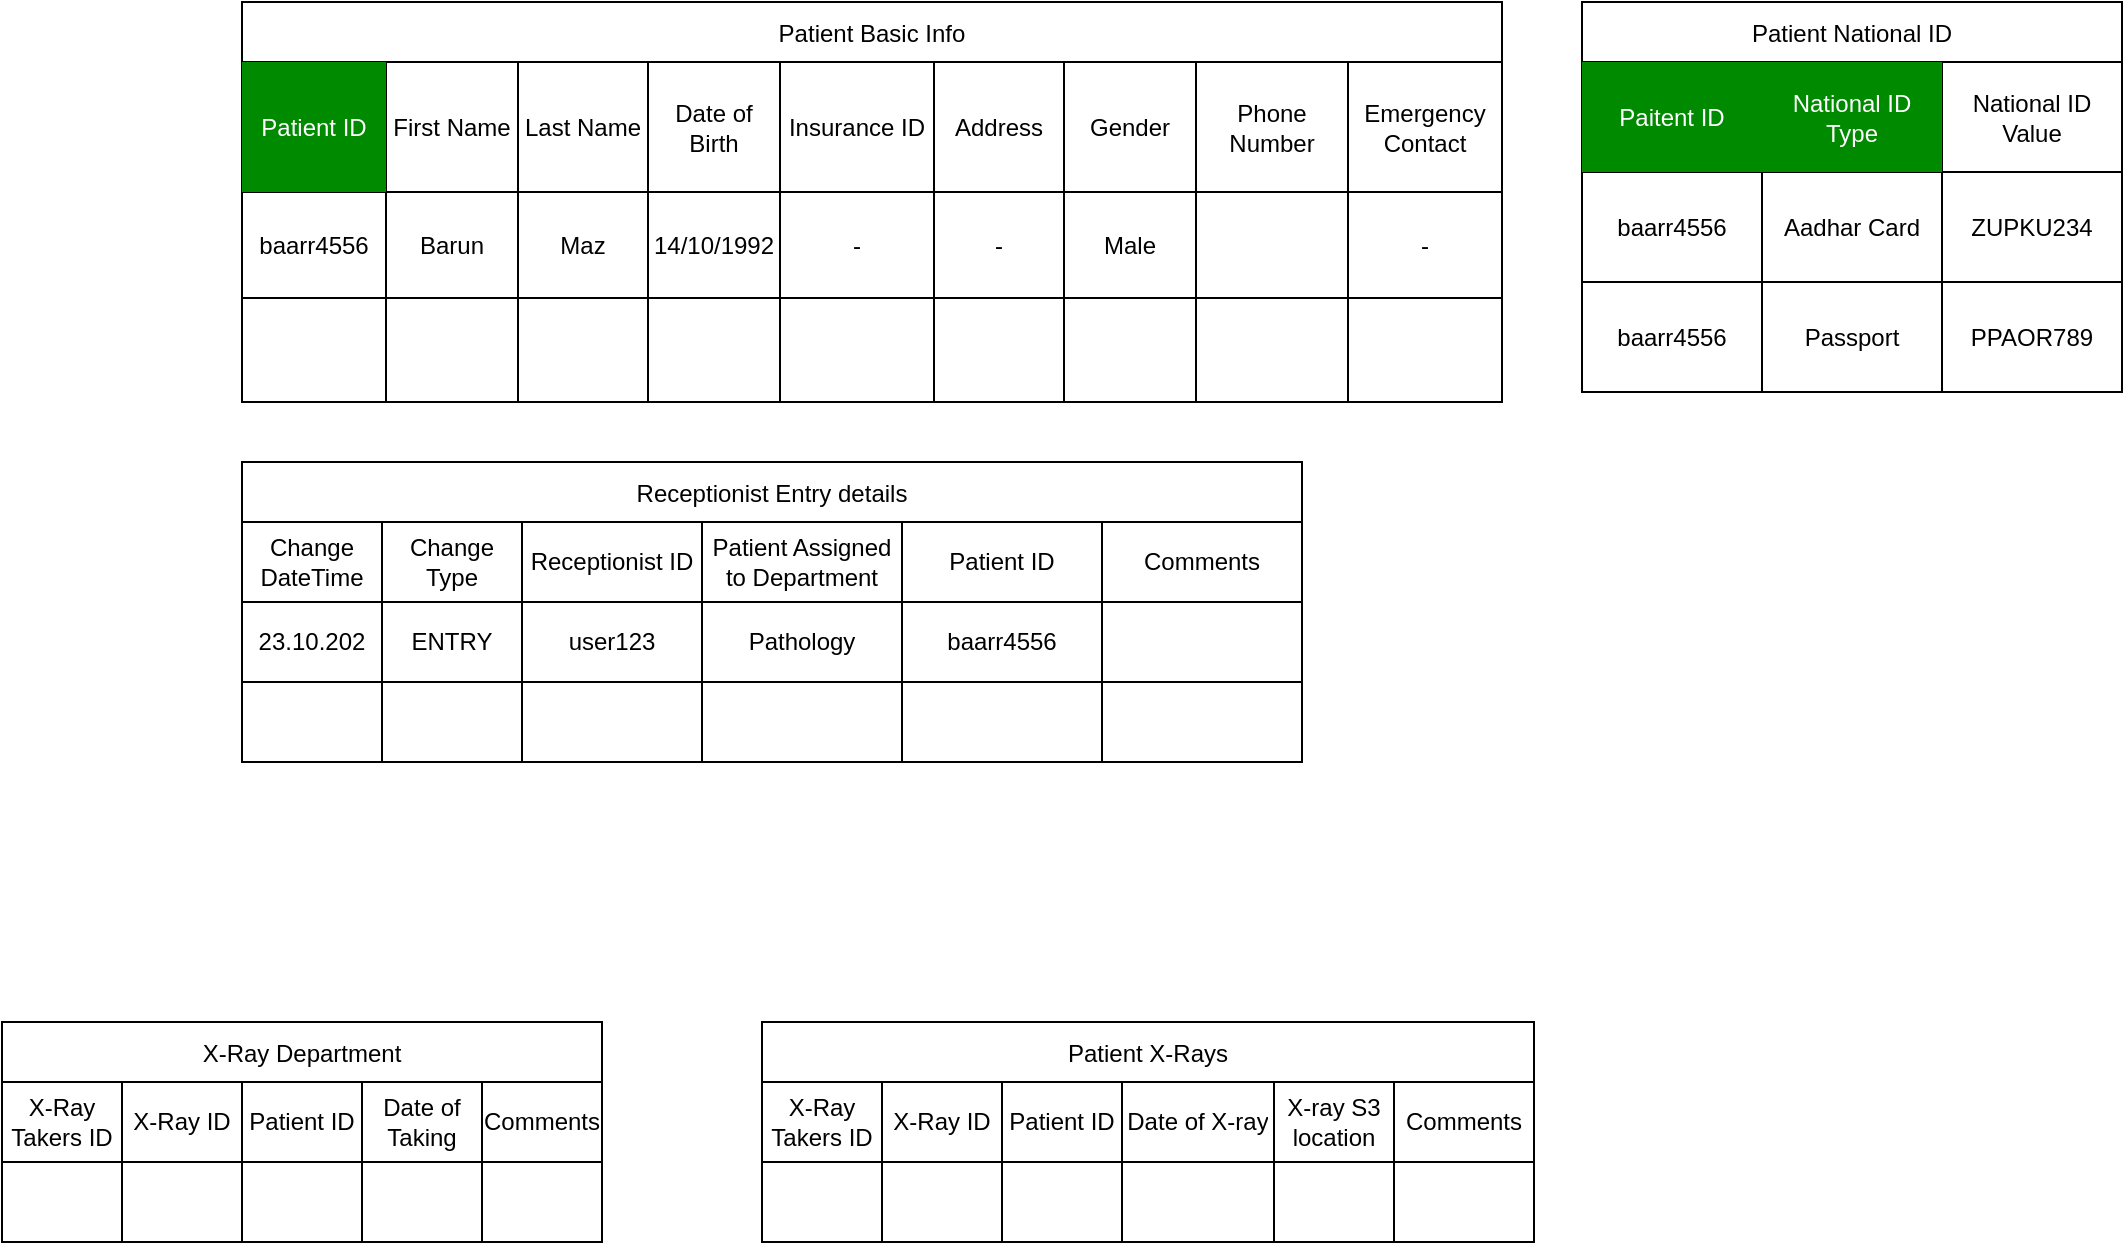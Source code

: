 <mxfile pages="4">
    <diagram id="K6en5P_cUSuNg2VQRq52" name="Page-3">
        <mxGraphModel dx="1484" dy="564" grid="1" gridSize="10" guides="1" tooltips="1" connect="1" arrows="1" fold="1" page="1" pageScale="1" pageWidth="827" pageHeight="1169" math="0" shadow="0">
            <root>
                <mxCell id="0"/>
                <mxCell id="1" parent="0"/>
                <mxCell id="ZYrwEl29k-XDNVmyXL6u-16" value="Patient Basic Info" style="shape=table;startSize=30;container=1;collapsible=0;childLayout=tableLayout;" parent="1" vertex="1">
                    <mxGeometry y="40" width="630" height="200" as="geometry"/>
                </mxCell>
                <mxCell id="ZYrwEl29k-XDNVmyXL6u-17" value="" style="shape=tableRow;horizontal=0;startSize=0;swimlaneHead=0;swimlaneBody=0;strokeColor=inherit;top=0;left=0;bottom=0;right=0;collapsible=0;dropTarget=0;fillColor=none;points=[[0,0.5],[1,0.5]];portConstraint=eastwest;" parent="ZYrwEl29k-XDNVmyXL6u-16" vertex="1">
                    <mxGeometry y="30" width="630" height="65" as="geometry"/>
                </mxCell>
                <mxCell id="ZYrwEl29k-XDNVmyXL6u-18" value="Patient ID" style="shape=partialRectangle;html=1;whiteSpace=wrap;connectable=0;strokeColor=#005700;overflow=hidden;fillColor=#008a00;top=0;left=0;bottom=0;right=0;pointerEvents=1;fontColor=#ffffff;" parent="ZYrwEl29k-XDNVmyXL6u-17" vertex="1">
                    <mxGeometry width="72" height="65" as="geometry">
                        <mxRectangle width="72" height="65" as="alternateBounds"/>
                    </mxGeometry>
                </mxCell>
                <mxCell id="ZYrwEl29k-XDNVmyXL6u-20" value="First Name" style="shape=partialRectangle;html=1;whiteSpace=wrap;connectable=0;strokeColor=inherit;overflow=hidden;fillColor=none;top=0;left=0;bottom=0;right=0;pointerEvents=1;" parent="ZYrwEl29k-XDNVmyXL6u-17" vertex="1">
                    <mxGeometry x="72" width="66" height="65" as="geometry">
                        <mxRectangle width="66" height="65" as="alternateBounds"/>
                    </mxGeometry>
                </mxCell>
                <mxCell id="ZYrwEl29k-XDNVmyXL6u-21" value="Last Name" style="shape=partialRectangle;html=1;whiteSpace=wrap;connectable=0;strokeColor=inherit;overflow=hidden;fillColor=none;top=0;left=0;bottom=0;right=0;pointerEvents=1;" parent="ZYrwEl29k-XDNVmyXL6u-17" vertex="1">
                    <mxGeometry x="138" width="65" height="65" as="geometry">
                        <mxRectangle width="65" height="65" as="alternateBounds"/>
                    </mxGeometry>
                </mxCell>
                <mxCell id="ZYrwEl29k-XDNVmyXL6u-22" value="Date of Birth" style="shape=partialRectangle;html=1;whiteSpace=wrap;connectable=0;strokeColor=inherit;overflow=hidden;fillColor=none;top=0;left=0;bottom=0;right=0;pointerEvents=1;" parent="ZYrwEl29k-XDNVmyXL6u-17" vertex="1">
                    <mxGeometry x="203" width="66" height="65" as="geometry">
                        <mxRectangle width="66" height="65" as="alternateBounds"/>
                    </mxGeometry>
                </mxCell>
                <mxCell id="ZYrwEl29k-XDNVmyXL6u-23" value="Insurance ID" style="shape=partialRectangle;html=1;whiteSpace=wrap;connectable=0;strokeColor=inherit;overflow=hidden;fillColor=none;top=0;left=0;bottom=0;right=0;pointerEvents=1;" parent="ZYrwEl29k-XDNVmyXL6u-17" vertex="1">
                    <mxGeometry x="269" width="77" height="65" as="geometry">
                        <mxRectangle width="77" height="65" as="alternateBounds"/>
                    </mxGeometry>
                </mxCell>
                <mxCell id="ZYrwEl29k-XDNVmyXL6u-38" value="Address" style="shape=partialRectangle;html=1;whiteSpace=wrap;connectable=0;strokeColor=inherit;overflow=hidden;fillColor=none;top=0;left=0;bottom=0;right=0;pointerEvents=1;" parent="ZYrwEl29k-XDNVmyXL6u-17" vertex="1">
                    <mxGeometry x="346" width="65" height="65" as="geometry">
                        <mxRectangle width="65" height="65" as="alternateBounds"/>
                    </mxGeometry>
                </mxCell>
                <mxCell id="ZYrwEl29k-XDNVmyXL6u-44" value="Gender" style="shape=partialRectangle;html=1;whiteSpace=wrap;connectable=0;strokeColor=inherit;overflow=hidden;fillColor=none;top=0;left=0;bottom=0;right=0;pointerEvents=1;" parent="ZYrwEl29k-XDNVmyXL6u-17" vertex="1">
                    <mxGeometry x="411" width="66" height="65" as="geometry">
                        <mxRectangle width="66" height="65" as="alternateBounds"/>
                    </mxGeometry>
                </mxCell>
                <mxCell id="YJUm__-WV3ZsGlKypcZS-1" value="Phone Number" style="shape=partialRectangle;html=1;whiteSpace=wrap;connectable=0;strokeColor=inherit;overflow=hidden;fillColor=none;top=0;left=0;bottom=0;right=0;pointerEvents=1;" parent="ZYrwEl29k-XDNVmyXL6u-17" vertex="1">
                    <mxGeometry x="477" width="76" height="65" as="geometry">
                        <mxRectangle width="76" height="65" as="alternateBounds"/>
                    </mxGeometry>
                </mxCell>
                <mxCell id="ZYrwEl29k-XDNVmyXL6u-41" value="Emergency Contact" style="shape=partialRectangle;html=1;whiteSpace=wrap;connectable=0;strokeColor=inherit;overflow=hidden;fillColor=none;top=0;left=0;bottom=0;right=0;pointerEvents=1;" parent="ZYrwEl29k-XDNVmyXL6u-17" vertex="1">
                    <mxGeometry x="553" width="77" height="65" as="geometry">
                        <mxRectangle width="77" height="65" as="alternateBounds"/>
                    </mxGeometry>
                </mxCell>
                <mxCell id="ZYrwEl29k-XDNVmyXL6u-24" value="" style="shape=tableRow;horizontal=0;startSize=0;swimlaneHead=0;swimlaneBody=0;strokeColor=inherit;top=0;left=0;bottom=0;right=0;collapsible=0;dropTarget=0;fillColor=none;points=[[0,0.5],[1,0.5]];portConstraint=eastwest;" parent="ZYrwEl29k-XDNVmyXL6u-16" vertex="1">
                    <mxGeometry y="95" width="630" height="53" as="geometry"/>
                </mxCell>
                <mxCell id="ZYrwEl29k-XDNVmyXL6u-25" value="baarr4556" style="shape=partialRectangle;html=1;whiteSpace=wrap;connectable=0;strokeColor=inherit;overflow=hidden;fillColor=none;top=0;left=0;bottom=0;right=0;pointerEvents=1;" parent="ZYrwEl29k-XDNVmyXL6u-24" vertex="1">
                    <mxGeometry width="72" height="53" as="geometry">
                        <mxRectangle width="72" height="53" as="alternateBounds"/>
                    </mxGeometry>
                </mxCell>
                <mxCell id="ZYrwEl29k-XDNVmyXL6u-27" value="Barun" style="shape=partialRectangle;html=1;whiteSpace=wrap;connectable=0;strokeColor=inherit;overflow=hidden;fillColor=none;top=0;left=0;bottom=0;right=0;pointerEvents=1;" parent="ZYrwEl29k-XDNVmyXL6u-24" vertex="1">
                    <mxGeometry x="72" width="66" height="53" as="geometry">
                        <mxRectangle width="66" height="53" as="alternateBounds"/>
                    </mxGeometry>
                </mxCell>
                <mxCell id="ZYrwEl29k-XDNVmyXL6u-28" value="Maz" style="shape=partialRectangle;html=1;whiteSpace=wrap;connectable=0;strokeColor=inherit;overflow=hidden;fillColor=none;top=0;left=0;bottom=0;right=0;pointerEvents=1;" parent="ZYrwEl29k-XDNVmyXL6u-24" vertex="1">
                    <mxGeometry x="138" width="65" height="53" as="geometry">
                        <mxRectangle width="65" height="53" as="alternateBounds"/>
                    </mxGeometry>
                </mxCell>
                <mxCell id="ZYrwEl29k-XDNVmyXL6u-29" value="14/10/1992" style="shape=partialRectangle;html=1;whiteSpace=wrap;connectable=0;strokeColor=inherit;overflow=hidden;fillColor=none;top=0;left=0;bottom=0;right=0;pointerEvents=1;" parent="ZYrwEl29k-XDNVmyXL6u-24" vertex="1">
                    <mxGeometry x="203" width="66" height="53" as="geometry">
                        <mxRectangle width="66" height="53" as="alternateBounds"/>
                    </mxGeometry>
                </mxCell>
                <mxCell id="ZYrwEl29k-XDNVmyXL6u-30" value="-" style="shape=partialRectangle;html=1;whiteSpace=wrap;connectable=0;strokeColor=inherit;overflow=hidden;fillColor=none;top=0;left=0;bottom=0;right=0;pointerEvents=1;" parent="ZYrwEl29k-XDNVmyXL6u-24" vertex="1">
                    <mxGeometry x="269" width="77" height="53" as="geometry">
                        <mxRectangle width="77" height="53" as="alternateBounds"/>
                    </mxGeometry>
                </mxCell>
                <mxCell id="ZYrwEl29k-XDNVmyXL6u-39" value="-" style="shape=partialRectangle;html=1;whiteSpace=wrap;connectable=0;strokeColor=inherit;overflow=hidden;fillColor=none;top=0;left=0;bottom=0;right=0;pointerEvents=1;" parent="ZYrwEl29k-XDNVmyXL6u-24" vertex="1">
                    <mxGeometry x="346" width="65" height="53" as="geometry">
                        <mxRectangle width="65" height="53" as="alternateBounds"/>
                    </mxGeometry>
                </mxCell>
                <mxCell id="ZYrwEl29k-XDNVmyXL6u-45" value="Male" style="shape=partialRectangle;html=1;whiteSpace=wrap;connectable=0;strokeColor=inherit;overflow=hidden;fillColor=none;top=0;left=0;bottom=0;right=0;pointerEvents=1;" parent="ZYrwEl29k-XDNVmyXL6u-24" vertex="1">
                    <mxGeometry x="411" width="66" height="53" as="geometry">
                        <mxRectangle width="66" height="53" as="alternateBounds"/>
                    </mxGeometry>
                </mxCell>
                <mxCell id="YJUm__-WV3ZsGlKypcZS-2" value="" style="shape=partialRectangle;html=1;whiteSpace=wrap;connectable=0;strokeColor=inherit;overflow=hidden;fillColor=none;top=0;left=0;bottom=0;right=0;pointerEvents=1;" parent="ZYrwEl29k-XDNVmyXL6u-24" vertex="1">
                    <mxGeometry x="477" width="76" height="53" as="geometry">
                        <mxRectangle width="76" height="53" as="alternateBounds"/>
                    </mxGeometry>
                </mxCell>
                <mxCell id="ZYrwEl29k-XDNVmyXL6u-42" value="-" style="shape=partialRectangle;html=1;whiteSpace=wrap;connectable=0;strokeColor=inherit;overflow=hidden;fillColor=none;top=0;left=0;bottom=0;right=0;pointerEvents=1;" parent="ZYrwEl29k-XDNVmyXL6u-24" vertex="1">
                    <mxGeometry x="553" width="77" height="53" as="geometry">
                        <mxRectangle width="77" height="53" as="alternateBounds"/>
                    </mxGeometry>
                </mxCell>
                <mxCell id="ZYrwEl29k-XDNVmyXL6u-31" value="" style="shape=tableRow;horizontal=0;startSize=0;swimlaneHead=0;swimlaneBody=0;strokeColor=inherit;top=0;left=0;bottom=0;right=0;collapsible=0;dropTarget=0;fillColor=none;points=[[0,0.5],[1,0.5]];portConstraint=eastwest;" parent="ZYrwEl29k-XDNVmyXL6u-16" vertex="1">
                    <mxGeometry y="148" width="630" height="52" as="geometry"/>
                </mxCell>
                <mxCell id="ZYrwEl29k-XDNVmyXL6u-32" value="" style="shape=partialRectangle;html=1;whiteSpace=wrap;connectable=0;strokeColor=inherit;overflow=hidden;fillColor=none;top=0;left=0;bottom=0;right=0;pointerEvents=1;" parent="ZYrwEl29k-XDNVmyXL6u-31" vertex="1">
                    <mxGeometry width="72" height="52" as="geometry">
                        <mxRectangle width="72" height="52" as="alternateBounds"/>
                    </mxGeometry>
                </mxCell>
                <mxCell id="ZYrwEl29k-XDNVmyXL6u-34" value="" style="shape=partialRectangle;html=1;whiteSpace=wrap;connectable=0;strokeColor=inherit;overflow=hidden;fillColor=none;top=0;left=0;bottom=0;right=0;pointerEvents=1;" parent="ZYrwEl29k-XDNVmyXL6u-31" vertex="1">
                    <mxGeometry x="72" width="66" height="52" as="geometry">
                        <mxRectangle width="66" height="52" as="alternateBounds"/>
                    </mxGeometry>
                </mxCell>
                <mxCell id="ZYrwEl29k-XDNVmyXL6u-35" value="" style="shape=partialRectangle;html=1;whiteSpace=wrap;connectable=0;strokeColor=inherit;overflow=hidden;fillColor=none;top=0;left=0;bottom=0;right=0;pointerEvents=1;" parent="ZYrwEl29k-XDNVmyXL6u-31" vertex="1">
                    <mxGeometry x="138" width="65" height="52" as="geometry">
                        <mxRectangle width="65" height="52" as="alternateBounds"/>
                    </mxGeometry>
                </mxCell>
                <mxCell id="ZYrwEl29k-XDNVmyXL6u-36" value="" style="shape=partialRectangle;html=1;whiteSpace=wrap;connectable=0;strokeColor=inherit;overflow=hidden;fillColor=none;top=0;left=0;bottom=0;right=0;pointerEvents=1;" parent="ZYrwEl29k-XDNVmyXL6u-31" vertex="1">
                    <mxGeometry x="203" width="66" height="52" as="geometry">
                        <mxRectangle width="66" height="52" as="alternateBounds"/>
                    </mxGeometry>
                </mxCell>
                <mxCell id="ZYrwEl29k-XDNVmyXL6u-37" value="" style="shape=partialRectangle;html=1;whiteSpace=wrap;connectable=0;strokeColor=inherit;overflow=hidden;fillColor=none;top=0;left=0;bottom=0;right=0;pointerEvents=1;" parent="ZYrwEl29k-XDNVmyXL6u-31" vertex="1">
                    <mxGeometry x="269" width="77" height="52" as="geometry">
                        <mxRectangle width="77" height="52" as="alternateBounds"/>
                    </mxGeometry>
                </mxCell>
                <mxCell id="ZYrwEl29k-XDNVmyXL6u-40" style="shape=partialRectangle;html=1;whiteSpace=wrap;connectable=0;strokeColor=inherit;overflow=hidden;fillColor=none;top=0;left=0;bottom=0;right=0;pointerEvents=1;" parent="ZYrwEl29k-XDNVmyXL6u-31" vertex="1">
                    <mxGeometry x="346" width="65" height="52" as="geometry">
                        <mxRectangle width="65" height="52" as="alternateBounds"/>
                    </mxGeometry>
                </mxCell>
                <mxCell id="ZYrwEl29k-XDNVmyXL6u-46" style="shape=partialRectangle;html=1;whiteSpace=wrap;connectable=0;strokeColor=inherit;overflow=hidden;fillColor=none;top=0;left=0;bottom=0;right=0;pointerEvents=1;" parent="ZYrwEl29k-XDNVmyXL6u-31" vertex="1">
                    <mxGeometry x="411" width="66" height="52" as="geometry">
                        <mxRectangle width="66" height="52" as="alternateBounds"/>
                    </mxGeometry>
                </mxCell>
                <mxCell id="YJUm__-WV3ZsGlKypcZS-3" style="shape=partialRectangle;html=1;whiteSpace=wrap;connectable=0;strokeColor=inherit;overflow=hidden;fillColor=none;top=0;left=0;bottom=0;right=0;pointerEvents=1;" parent="ZYrwEl29k-XDNVmyXL6u-31" vertex="1">
                    <mxGeometry x="477" width="76" height="52" as="geometry">
                        <mxRectangle width="76" height="52" as="alternateBounds"/>
                    </mxGeometry>
                </mxCell>
                <mxCell id="ZYrwEl29k-XDNVmyXL6u-43" style="shape=partialRectangle;html=1;whiteSpace=wrap;connectable=0;strokeColor=inherit;overflow=hidden;fillColor=none;top=0;left=0;bottom=0;right=0;pointerEvents=1;" parent="ZYrwEl29k-XDNVmyXL6u-31" vertex="1">
                    <mxGeometry x="553" width="77" height="52" as="geometry">
                        <mxRectangle width="77" height="52" as="alternateBounds"/>
                    </mxGeometry>
                </mxCell>
                <mxCell id="ZYrwEl29k-XDNVmyXL6u-78" value="Patient X-Rays" style="shape=table;startSize=30;container=1;collapsible=0;childLayout=tableLayout;" parent="1" vertex="1">
                    <mxGeometry x="260" y="550" width="386" height="110" as="geometry"/>
                </mxCell>
                <mxCell id="ZYrwEl29k-XDNVmyXL6u-79" value="" style="shape=tableRow;horizontal=0;startSize=0;swimlaneHead=0;swimlaneBody=0;strokeColor=inherit;top=0;left=0;bottom=0;right=0;collapsible=0;dropTarget=0;fillColor=none;points=[[0,0.5],[1,0.5]];portConstraint=eastwest;" parent="ZYrwEl29k-XDNVmyXL6u-78" vertex="1">
                    <mxGeometry y="30" width="386" height="40" as="geometry"/>
                </mxCell>
                <mxCell id="ZYrwEl29k-XDNVmyXL6u-124" value="X-Ray Takers ID" style="shape=partialRectangle;html=1;whiteSpace=wrap;connectable=0;strokeColor=inherit;overflow=hidden;fillColor=none;top=0;left=0;bottom=0;right=0;pointerEvents=1;" parent="ZYrwEl29k-XDNVmyXL6u-79" vertex="1">
                    <mxGeometry width="60" height="40" as="geometry">
                        <mxRectangle width="60" height="40" as="alternateBounds"/>
                    </mxGeometry>
                </mxCell>
                <mxCell id="ZYrwEl29k-XDNVmyXL6u-128" value="X-Ray ID" style="shape=partialRectangle;html=1;whiteSpace=wrap;connectable=0;strokeColor=inherit;overflow=hidden;fillColor=none;top=0;left=0;bottom=0;right=0;pointerEvents=1;" parent="ZYrwEl29k-XDNVmyXL6u-79" vertex="1">
                    <mxGeometry x="60" width="60" height="40" as="geometry">
                        <mxRectangle width="60" height="40" as="alternateBounds"/>
                    </mxGeometry>
                </mxCell>
                <mxCell id="ZYrwEl29k-XDNVmyXL6u-80" value="Patient ID" style="shape=partialRectangle;html=1;whiteSpace=wrap;connectable=0;strokeColor=inherit;overflow=hidden;fillColor=none;top=0;left=0;bottom=0;right=0;pointerEvents=1;" parent="ZYrwEl29k-XDNVmyXL6u-79" vertex="1">
                    <mxGeometry x="120" width="60" height="40" as="geometry">
                        <mxRectangle width="60" height="40" as="alternateBounds"/>
                    </mxGeometry>
                </mxCell>
                <mxCell id="ZYrwEl29k-XDNVmyXL6u-81" value="Date of X-ray" style="shape=partialRectangle;html=1;whiteSpace=wrap;connectable=0;strokeColor=inherit;overflow=hidden;fillColor=none;top=0;left=0;bottom=0;right=0;pointerEvents=1;" parent="ZYrwEl29k-XDNVmyXL6u-79" vertex="1">
                    <mxGeometry x="180" width="76" height="40" as="geometry">
                        <mxRectangle width="76" height="40" as="alternateBounds"/>
                    </mxGeometry>
                </mxCell>
                <mxCell id="ZYrwEl29k-XDNVmyXL6u-82" value="X-ray S3 location" style="shape=partialRectangle;html=1;whiteSpace=wrap;connectable=0;strokeColor=inherit;overflow=hidden;fillColor=none;top=0;left=0;bottom=0;right=0;pointerEvents=1;" parent="ZYrwEl29k-XDNVmyXL6u-79" vertex="1">
                    <mxGeometry x="256" width="60" height="40" as="geometry">
                        <mxRectangle width="60" height="40" as="alternateBounds"/>
                    </mxGeometry>
                </mxCell>
                <mxCell id="ZYrwEl29k-XDNVmyXL6u-83" value="Comments" style="shape=partialRectangle;html=1;whiteSpace=wrap;connectable=0;strokeColor=inherit;overflow=hidden;fillColor=none;top=0;left=0;bottom=0;right=0;pointerEvents=1;" parent="ZYrwEl29k-XDNVmyXL6u-79" vertex="1">
                    <mxGeometry x="316" width="70" height="40" as="geometry">
                        <mxRectangle width="70" height="40" as="alternateBounds"/>
                    </mxGeometry>
                </mxCell>
                <mxCell id="ZYrwEl29k-XDNVmyXL6u-84" value="" style="shape=tableRow;horizontal=0;startSize=0;swimlaneHead=0;swimlaneBody=0;strokeColor=inherit;top=0;left=0;bottom=0;right=0;collapsible=0;dropTarget=0;fillColor=none;points=[[0,0.5],[1,0.5]];portConstraint=eastwest;" parent="ZYrwEl29k-XDNVmyXL6u-78" vertex="1">
                    <mxGeometry y="70" width="386" height="40" as="geometry"/>
                </mxCell>
                <mxCell id="ZYrwEl29k-XDNVmyXL6u-125" style="shape=partialRectangle;html=1;whiteSpace=wrap;connectable=0;strokeColor=inherit;overflow=hidden;fillColor=none;top=0;left=0;bottom=0;right=0;pointerEvents=1;" parent="ZYrwEl29k-XDNVmyXL6u-84" vertex="1">
                    <mxGeometry width="60" height="40" as="geometry">
                        <mxRectangle width="60" height="40" as="alternateBounds"/>
                    </mxGeometry>
                </mxCell>
                <mxCell id="ZYrwEl29k-XDNVmyXL6u-129" style="shape=partialRectangle;html=1;whiteSpace=wrap;connectable=0;strokeColor=inherit;overflow=hidden;fillColor=none;top=0;left=0;bottom=0;right=0;pointerEvents=1;" parent="ZYrwEl29k-XDNVmyXL6u-84" vertex="1">
                    <mxGeometry x="60" width="60" height="40" as="geometry">
                        <mxRectangle width="60" height="40" as="alternateBounds"/>
                    </mxGeometry>
                </mxCell>
                <mxCell id="ZYrwEl29k-XDNVmyXL6u-85" value="" style="shape=partialRectangle;html=1;whiteSpace=wrap;connectable=0;strokeColor=inherit;overflow=hidden;fillColor=none;top=0;left=0;bottom=0;right=0;pointerEvents=1;" parent="ZYrwEl29k-XDNVmyXL6u-84" vertex="1">
                    <mxGeometry x="120" width="60" height="40" as="geometry">
                        <mxRectangle width="60" height="40" as="alternateBounds"/>
                    </mxGeometry>
                </mxCell>
                <mxCell id="ZYrwEl29k-XDNVmyXL6u-86" value="" style="shape=partialRectangle;html=1;whiteSpace=wrap;connectable=0;strokeColor=inherit;overflow=hidden;fillColor=none;top=0;left=0;bottom=0;right=0;pointerEvents=1;" parent="ZYrwEl29k-XDNVmyXL6u-84" vertex="1">
                    <mxGeometry x="180" width="76" height="40" as="geometry">
                        <mxRectangle width="76" height="40" as="alternateBounds"/>
                    </mxGeometry>
                </mxCell>
                <mxCell id="ZYrwEl29k-XDNVmyXL6u-87" value="" style="shape=partialRectangle;html=1;whiteSpace=wrap;connectable=0;strokeColor=inherit;overflow=hidden;fillColor=none;top=0;left=0;bottom=0;right=0;pointerEvents=1;" parent="ZYrwEl29k-XDNVmyXL6u-84" vertex="1">
                    <mxGeometry x="256" width="60" height="40" as="geometry">
                        <mxRectangle width="60" height="40" as="alternateBounds"/>
                    </mxGeometry>
                </mxCell>
                <mxCell id="ZYrwEl29k-XDNVmyXL6u-88" value="" style="shape=partialRectangle;html=1;whiteSpace=wrap;connectable=0;strokeColor=inherit;overflow=hidden;fillColor=none;top=0;left=0;bottom=0;right=0;pointerEvents=1;" parent="ZYrwEl29k-XDNVmyXL6u-84" vertex="1">
                    <mxGeometry x="316" width="70" height="40" as="geometry">
                        <mxRectangle width="70" height="40" as="alternateBounds"/>
                    </mxGeometry>
                </mxCell>
                <mxCell id="ZYrwEl29k-XDNVmyXL6u-89" value="Receptionist Entry details" style="shape=table;startSize=30;container=1;collapsible=0;childLayout=tableLayout;" parent="1" vertex="1">
                    <mxGeometry y="270" width="530" height="150" as="geometry"/>
                </mxCell>
                <mxCell id="ZYrwEl29k-XDNVmyXL6u-90" value="" style="shape=tableRow;horizontal=0;startSize=0;swimlaneHead=0;swimlaneBody=0;strokeColor=inherit;top=0;left=0;bottom=0;right=0;collapsible=0;dropTarget=0;fillColor=none;points=[[0,0.5],[1,0.5]];portConstraint=eastwest;" parent="ZYrwEl29k-XDNVmyXL6u-89" vertex="1">
                    <mxGeometry y="30" width="530" height="40" as="geometry"/>
                </mxCell>
                <mxCell id="ZYrwEl29k-XDNVmyXL6u-91" value="Change DateTime" style="shape=partialRectangle;html=1;whiteSpace=wrap;connectable=0;strokeColor=inherit;overflow=hidden;fillColor=none;top=0;left=0;bottom=0;right=0;pointerEvents=1;" parent="ZYrwEl29k-XDNVmyXL6u-90" vertex="1">
                    <mxGeometry width="70" height="40" as="geometry">
                        <mxRectangle width="70" height="40" as="alternateBounds"/>
                    </mxGeometry>
                </mxCell>
                <mxCell id="YJUm__-WV3ZsGlKypcZS-25" value="Change Type" style="shape=partialRectangle;html=1;whiteSpace=wrap;connectable=0;strokeColor=inherit;overflow=hidden;fillColor=none;top=0;left=0;bottom=0;right=0;pointerEvents=1;" parent="ZYrwEl29k-XDNVmyXL6u-90" vertex="1">
                    <mxGeometry x="70" width="70" height="40" as="geometry">
                        <mxRectangle width="70" height="40" as="alternateBounds"/>
                    </mxGeometry>
                </mxCell>
                <mxCell id="ZYrwEl29k-XDNVmyXL6u-92" value="Receptionist ID" style="shape=partialRectangle;html=1;whiteSpace=wrap;connectable=0;strokeColor=inherit;overflow=hidden;fillColor=none;top=0;left=0;bottom=0;right=0;pointerEvents=1;" parent="ZYrwEl29k-XDNVmyXL6u-90" vertex="1">
                    <mxGeometry x="140" width="90" height="40" as="geometry">
                        <mxRectangle width="90" height="40" as="alternateBounds"/>
                    </mxGeometry>
                </mxCell>
                <mxCell id="ZYrwEl29k-XDNVmyXL6u-93" value="Patient Assigned to Department" style="shape=partialRectangle;html=1;whiteSpace=wrap;connectable=0;strokeColor=inherit;overflow=hidden;fillColor=none;top=0;left=0;bottom=0;right=0;pointerEvents=1;" parent="ZYrwEl29k-XDNVmyXL6u-90" vertex="1">
                    <mxGeometry x="230" width="100" height="40" as="geometry">
                        <mxRectangle width="100" height="40" as="alternateBounds"/>
                    </mxGeometry>
                </mxCell>
                <mxCell id="ZYrwEl29k-XDNVmyXL6u-94" value="Patient ID" style="shape=partialRectangle;html=1;whiteSpace=wrap;connectable=0;strokeColor=inherit;overflow=hidden;fillColor=none;top=0;left=0;bottom=0;right=0;pointerEvents=1;" parent="ZYrwEl29k-XDNVmyXL6u-90" vertex="1">
                    <mxGeometry x="330" width="100" height="40" as="geometry">
                        <mxRectangle width="100" height="40" as="alternateBounds"/>
                    </mxGeometry>
                </mxCell>
                <mxCell id="ZYrwEl29k-XDNVmyXL6u-100" value="Comments" style="shape=partialRectangle;html=1;whiteSpace=wrap;connectable=0;strokeColor=inherit;overflow=hidden;fillColor=none;top=0;left=0;bottom=0;right=0;pointerEvents=1;" parent="ZYrwEl29k-XDNVmyXL6u-90" vertex="1">
                    <mxGeometry x="430" width="100" height="40" as="geometry">
                        <mxRectangle width="100" height="40" as="alternateBounds"/>
                    </mxGeometry>
                </mxCell>
                <mxCell id="ZYrwEl29k-XDNVmyXL6u-95" value="" style="shape=tableRow;horizontal=0;startSize=0;swimlaneHead=0;swimlaneBody=0;strokeColor=inherit;top=0;left=0;bottom=0;right=0;collapsible=0;dropTarget=0;fillColor=none;points=[[0,0.5],[1,0.5]];portConstraint=eastwest;" parent="ZYrwEl29k-XDNVmyXL6u-89" vertex="1">
                    <mxGeometry y="70" width="530" height="40" as="geometry"/>
                </mxCell>
                <mxCell id="ZYrwEl29k-XDNVmyXL6u-96" value="23.10.202" style="shape=partialRectangle;html=1;whiteSpace=wrap;connectable=0;strokeColor=inherit;overflow=hidden;fillColor=none;top=0;left=0;bottom=0;right=0;pointerEvents=1;" parent="ZYrwEl29k-XDNVmyXL6u-95" vertex="1">
                    <mxGeometry width="70" height="40" as="geometry">
                        <mxRectangle width="70" height="40" as="alternateBounds"/>
                    </mxGeometry>
                </mxCell>
                <mxCell id="YJUm__-WV3ZsGlKypcZS-26" value="ENTRY" style="shape=partialRectangle;html=1;whiteSpace=wrap;connectable=0;strokeColor=inherit;overflow=hidden;fillColor=none;top=0;left=0;bottom=0;right=0;pointerEvents=1;" parent="ZYrwEl29k-XDNVmyXL6u-95" vertex="1">
                    <mxGeometry x="70" width="70" height="40" as="geometry">
                        <mxRectangle width="70" height="40" as="alternateBounds"/>
                    </mxGeometry>
                </mxCell>
                <mxCell id="ZYrwEl29k-XDNVmyXL6u-97" value="user123" style="shape=partialRectangle;html=1;whiteSpace=wrap;connectable=0;strokeColor=inherit;overflow=hidden;fillColor=none;top=0;left=0;bottom=0;right=0;pointerEvents=1;" parent="ZYrwEl29k-XDNVmyXL6u-95" vertex="1">
                    <mxGeometry x="140" width="90" height="40" as="geometry">
                        <mxRectangle width="90" height="40" as="alternateBounds"/>
                    </mxGeometry>
                </mxCell>
                <mxCell id="ZYrwEl29k-XDNVmyXL6u-98" value="Pathology" style="shape=partialRectangle;html=1;whiteSpace=wrap;connectable=0;strokeColor=inherit;overflow=hidden;fillColor=none;top=0;left=0;bottom=0;right=0;pointerEvents=1;" parent="ZYrwEl29k-XDNVmyXL6u-95" vertex="1">
                    <mxGeometry x="230" width="100" height="40" as="geometry">
                        <mxRectangle width="100" height="40" as="alternateBounds"/>
                    </mxGeometry>
                </mxCell>
                <mxCell id="ZYrwEl29k-XDNVmyXL6u-99" value="baarr4556" style="shape=partialRectangle;html=1;whiteSpace=wrap;connectable=0;strokeColor=inherit;overflow=hidden;fillColor=none;top=0;left=0;bottom=0;right=0;pointerEvents=1;" parent="ZYrwEl29k-XDNVmyXL6u-95" vertex="1">
                    <mxGeometry x="330" width="100" height="40" as="geometry">
                        <mxRectangle width="100" height="40" as="alternateBounds"/>
                    </mxGeometry>
                </mxCell>
                <mxCell id="ZYrwEl29k-XDNVmyXL6u-101" value="" style="shape=partialRectangle;html=1;whiteSpace=wrap;connectable=0;strokeColor=inherit;overflow=hidden;fillColor=none;top=0;left=0;bottom=0;right=0;pointerEvents=1;" parent="ZYrwEl29k-XDNVmyXL6u-95" vertex="1">
                    <mxGeometry x="430" width="100" height="40" as="geometry">
                        <mxRectangle width="100" height="40" as="alternateBounds"/>
                    </mxGeometry>
                </mxCell>
                <mxCell id="4JhfFuS3j0yHOGkvdAfV-1" style="shape=tableRow;horizontal=0;startSize=0;swimlaneHead=0;swimlaneBody=0;strokeColor=inherit;top=0;left=0;bottom=0;right=0;collapsible=0;dropTarget=0;fillColor=none;points=[[0,0.5],[1,0.5]];portConstraint=eastwest;" parent="ZYrwEl29k-XDNVmyXL6u-89" vertex="1">
                    <mxGeometry y="110" width="530" height="40" as="geometry"/>
                </mxCell>
                <mxCell id="4JhfFuS3j0yHOGkvdAfV-2" style="shape=partialRectangle;html=1;whiteSpace=wrap;connectable=0;strokeColor=inherit;overflow=hidden;fillColor=none;top=0;left=0;bottom=0;right=0;pointerEvents=1;" parent="4JhfFuS3j0yHOGkvdAfV-1" vertex="1">
                    <mxGeometry width="70" height="40" as="geometry">
                        <mxRectangle width="70" height="40" as="alternateBounds"/>
                    </mxGeometry>
                </mxCell>
                <mxCell id="4JhfFuS3j0yHOGkvdAfV-3" style="shape=partialRectangle;html=1;whiteSpace=wrap;connectable=0;strokeColor=inherit;overflow=hidden;fillColor=none;top=0;left=0;bottom=0;right=0;pointerEvents=1;" parent="4JhfFuS3j0yHOGkvdAfV-1" vertex="1">
                    <mxGeometry x="70" width="70" height="40" as="geometry">
                        <mxRectangle width="70" height="40" as="alternateBounds"/>
                    </mxGeometry>
                </mxCell>
                <mxCell id="4JhfFuS3j0yHOGkvdAfV-4" style="shape=partialRectangle;html=1;whiteSpace=wrap;connectable=0;strokeColor=inherit;overflow=hidden;fillColor=none;top=0;left=0;bottom=0;right=0;pointerEvents=1;" parent="4JhfFuS3j0yHOGkvdAfV-1" vertex="1">
                    <mxGeometry x="140" width="90" height="40" as="geometry">
                        <mxRectangle width="90" height="40" as="alternateBounds"/>
                    </mxGeometry>
                </mxCell>
                <mxCell id="4JhfFuS3j0yHOGkvdAfV-5" style="shape=partialRectangle;html=1;whiteSpace=wrap;connectable=0;strokeColor=inherit;overflow=hidden;fillColor=none;top=0;left=0;bottom=0;right=0;pointerEvents=1;" parent="4JhfFuS3j0yHOGkvdAfV-1" vertex="1">
                    <mxGeometry x="230" width="100" height="40" as="geometry">
                        <mxRectangle width="100" height="40" as="alternateBounds"/>
                    </mxGeometry>
                </mxCell>
                <mxCell id="4JhfFuS3j0yHOGkvdAfV-6" style="shape=partialRectangle;html=1;whiteSpace=wrap;connectable=0;strokeColor=inherit;overflow=hidden;fillColor=none;top=0;left=0;bottom=0;right=0;pointerEvents=1;" parent="4JhfFuS3j0yHOGkvdAfV-1" vertex="1">
                    <mxGeometry x="330" width="100" height="40" as="geometry">
                        <mxRectangle width="100" height="40" as="alternateBounds"/>
                    </mxGeometry>
                </mxCell>
                <mxCell id="4JhfFuS3j0yHOGkvdAfV-7" style="shape=partialRectangle;html=1;whiteSpace=wrap;connectable=0;strokeColor=inherit;overflow=hidden;fillColor=none;top=0;left=0;bottom=0;right=0;pointerEvents=1;" parent="4JhfFuS3j0yHOGkvdAfV-1" vertex="1">
                    <mxGeometry x="430" width="100" height="40" as="geometry">
                        <mxRectangle width="100" height="40" as="alternateBounds"/>
                    </mxGeometry>
                </mxCell>
                <mxCell id="ZYrwEl29k-XDNVmyXL6u-113" value="X-Ray Department" style="shape=table;startSize=30;container=1;collapsible=0;childLayout=tableLayout;" parent="1" vertex="1">
                    <mxGeometry x="-120" y="550" width="300" height="110" as="geometry"/>
                </mxCell>
                <mxCell id="ZYrwEl29k-XDNVmyXL6u-114" value="" style="shape=tableRow;horizontal=0;startSize=0;swimlaneHead=0;swimlaneBody=0;strokeColor=inherit;top=0;left=0;bottom=0;right=0;collapsible=0;dropTarget=0;fillColor=none;points=[[0,0.5],[1,0.5]];portConstraint=eastwest;" parent="ZYrwEl29k-XDNVmyXL6u-113" vertex="1">
                    <mxGeometry y="30" width="300" height="40" as="geometry"/>
                </mxCell>
                <mxCell id="ZYrwEl29k-XDNVmyXL6u-115" value="X-Ray Takers ID" style="shape=partialRectangle;html=1;whiteSpace=wrap;connectable=0;strokeColor=inherit;overflow=hidden;fillColor=none;top=0;left=0;bottom=0;right=0;pointerEvents=1;" parent="ZYrwEl29k-XDNVmyXL6u-114" vertex="1">
                    <mxGeometry width="60" height="40" as="geometry">
                        <mxRectangle width="60" height="40" as="alternateBounds"/>
                    </mxGeometry>
                </mxCell>
                <mxCell id="ZYrwEl29k-XDNVmyXL6u-126" value="X-Ray ID" style="shape=partialRectangle;html=1;whiteSpace=wrap;connectable=0;strokeColor=inherit;overflow=hidden;fillColor=none;top=0;left=0;bottom=0;right=0;pointerEvents=1;" parent="ZYrwEl29k-XDNVmyXL6u-114" vertex="1">
                    <mxGeometry x="60" width="60" height="40" as="geometry">
                        <mxRectangle width="60" height="40" as="alternateBounds"/>
                    </mxGeometry>
                </mxCell>
                <mxCell id="ZYrwEl29k-XDNVmyXL6u-116" value="Patient ID" style="shape=partialRectangle;html=1;whiteSpace=wrap;connectable=0;strokeColor=inherit;overflow=hidden;fillColor=none;top=0;left=0;bottom=0;right=0;pointerEvents=1;" parent="ZYrwEl29k-XDNVmyXL6u-114" vertex="1">
                    <mxGeometry x="120" width="60" height="40" as="geometry">
                        <mxRectangle width="60" height="40" as="alternateBounds"/>
                    </mxGeometry>
                </mxCell>
                <mxCell id="ZYrwEl29k-XDNVmyXL6u-117" value="Date of Taking" style="shape=partialRectangle;html=1;whiteSpace=wrap;connectable=0;strokeColor=inherit;overflow=hidden;fillColor=none;top=0;left=0;bottom=0;right=0;pointerEvents=1;" parent="ZYrwEl29k-XDNVmyXL6u-114" vertex="1">
                    <mxGeometry x="180" width="60" height="40" as="geometry">
                        <mxRectangle width="60" height="40" as="alternateBounds"/>
                    </mxGeometry>
                </mxCell>
                <mxCell id="ZYrwEl29k-XDNVmyXL6u-118" value="Comments" style="shape=partialRectangle;html=1;whiteSpace=wrap;connectable=0;strokeColor=inherit;overflow=hidden;fillColor=none;top=0;left=0;bottom=0;right=0;pointerEvents=1;" parent="ZYrwEl29k-XDNVmyXL6u-114" vertex="1">
                    <mxGeometry x="240" width="60" height="40" as="geometry">
                        <mxRectangle width="60" height="40" as="alternateBounds"/>
                    </mxGeometry>
                </mxCell>
                <mxCell id="ZYrwEl29k-XDNVmyXL6u-119" value="" style="shape=tableRow;horizontal=0;startSize=0;swimlaneHead=0;swimlaneBody=0;strokeColor=inherit;top=0;left=0;bottom=0;right=0;collapsible=0;dropTarget=0;fillColor=none;points=[[0,0.5],[1,0.5]];portConstraint=eastwest;" parent="ZYrwEl29k-XDNVmyXL6u-113" vertex="1">
                    <mxGeometry y="70" width="300" height="40" as="geometry"/>
                </mxCell>
                <mxCell id="ZYrwEl29k-XDNVmyXL6u-120" value="" style="shape=partialRectangle;html=1;whiteSpace=wrap;connectable=0;strokeColor=inherit;overflow=hidden;fillColor=none;top=0;left=0;bottom=0;right=0;pointerEvents=1;" parent="ZYrwEl29k-XDNVmyXL6u-119" vertex="1">
                    <mxGeometry width="60" height="40" as="geometry">
                        <mxRectangle width="60" height="40" as="alternateBounds"/>
                    </mxGeometry>
                </mxCell>
                <mxCell id="ZYrwEl29k-XDNVmyXL6u-127" style="shape=partialRectangle;html=1;whiteSpace=wrap;connectable=0;strokeColor=inherit;overflow=hidden;fillColor=none;top=0;left=0;bottom=0;right=0;pointerEvents=1;" parent="ZYrwEl29k-XDNVmyXL6u-119" vertex="1">
                    <mxGeometry x="60" width="60" height="40" as="geometry">
                        <mxRectangle width="60" height="40" as="alternateBounds"/>
                    </mxGeometry>
                </mxCell>
                <mxCell id="ZYrwEl29k-XDNVmyXL6u-121" value="" style="shape=partialRectangle;html=1;whiteSpace=wrap;connectable=0;strokeColor=inherit;overflow=hidden;fillColor=none;top=0;left=0;bottom=0;right=0;pointerEvents=1;" parent="ZYrwEl29k-XDNVmyXL6u-119" vertex="1">
                    <mxGeometry x="120" width="60" height="40" as="geometry">
                        <mxRectangle width="60" height="40" as="alternateBounds"/>
                    </mxGeometry>
                </mxCell>
                <mxCell id="ZYrwEl29k-XDNVmyXL6u-122" value="" style="shape=partialRectangle;html=1;whiteSpace=wrap;connectable=0;strokeColor=inherit;overflow=hidden;fillColor=none;top=0;left=0;bottom=0;right=0;pointerEvents=1;" parent="ZYrwEl29k-XDNVmyXL6u-119" vertex="1">
                    <mxGeometry x="180" width="60" height="40" as="geometry">
                        <mxRectangle width="60" height="40" as="alternateBounds"/>
                    </mxGeometry>
                </mxCell>
                <mxCell id="ZYrwEl29k-XDNVmyXL6u-123" value="" style="shape=partialRectangle;html=1;whiteSpace=wrap;connectable=0;strokeColor=inherit;overflow=hidden;fillColor=none;top=0;left=0;bottom=0;right=0;pointerEvents=1;" parent="ZYrwEl29k-XDNVmyXL6u-119" vertex="1">
                    <mxGeometry x="240" width="60" height="40" as="geometry">
                        <mxRectangle width="60" height="40" as="alternateBounds"/>
                    </mxGeometry>
                </mxCell>
                <mxCell id="YJUm__-WV3ZsGlKypcZS-11" value="Patient National ID" style="shape=table;startSize=30;container=1;collapsible=0;childLayout=tableLayout;" parent="1" vertex="1">
                    <mxGeometry x="670" y="40" width="270" height="195" as="geometry"/>
                </mxCell>
                <mxCell id="YJUm__-WV3ZsGlKypcZS-12" value="" style="shape=tableRow;horizontal=0;startSize=0;swimlaneHead=0;swimlaneBody=0;strokeColor=inherit;top=0;left=0;bottom=0;right=0;collapsible=0;dropTarget=0;fillColor=none;points=[[0,0.5],[1,0.5]];portConstraint=eastwest;" parent="YJUm__-WV3ZsGlKypcZS-11" vertex="1">
                    <mxGeometry y="30" width="270" height="55" as="geometry"/>
                </mxCell>
                <mxCell id="YJUm__-WV3ZsGlKypcZS-13" value="Paitent ID" style="shape=partialRectangle;html=1;whiteSpace=wrap;connectable=0;strokeColor=#005700;overflow=hidden;fillColor=#008a00;top=0;left=0;bottom=0;right=0;pointerEvents=1;fontColor=#ffffff;" parent="YJUm__-WV3ZsGlKypcZS-12" vertex="1">
                    <mxGeometry width="90" height="55" as="geometry">
                        <mxRectangle width="90" height="55" as="alternateBounds"/>
                    </mxGeometry>
                </mxCell>
                <mxCell id="YJUm__-WV3ZsGlKypcZS-14" value="National ID Type" style="shape=partialRectangle;html=1;whiteSpace=wrap;connectable=0;strokeColor=#005700;overflow=hidden;fillColor=#008a00;top=0;left=0;bottom=0;right=0;pointerEvents=1;fontColor=#ffffff;" parent="YJUm__-WV3ZsGlKypcZS-12" vertex="1">
                    <mxGeometry x="90" width="90" height="55" as="geometry">
                        <mxRectangle width="90" height="55" as="alternateBounds"/>
                    </mxGeometry>
                </mxCell>
                <mxCell id="YJUm__-WV3ZsGlKypcZS-18" value="National ID Value" style="shape=partialRectangle;html=1;whiteSpace=wrap;connectable=0;strokeColor=inherit;overflow=hidden;fillColor=none;top=0;left=0;bottom=0;right=0;pointerEvents=1;" parent="YJUm__-WV3ZsGlKypcZS-12" vertex="1">
                    <mxGeometry x="180" width="90" height="55" as="geometry">
                        <mxRectangle width="90" height="55" as="alternateBounds"/>
                    </mxGeometry>
                </mxCell>
                <mxCell id="YJUm__-WV3ZsGlKypcZS-15" value="" style="shape=tableRow;horizontal=0;startSize=0;swimlaneHead=0;swimlaneBody=0;strokeColor=inherit;top=0;left=0;bottom=0;right=0;collapsible=0;dropTarget=0;fillColor=none;points=[[0,0.5],[1,0.5]];portConstraint=eastwest;" parent="YJUm__-WV3ZsGlKypcZS-11" vertex="1">
                    <mxGeometry y="85" width="270" height="55" as="geometry"/>
                </mxCell>
                <mxCell id="YJUm__-WV3ZsGlKypcZS-16" value="baarr4556" style="shape=partialRectangle;html=1;whiteSpace=wrap;connectable=0;strokeColor=inherit;overflow=hidden;fillColor=none;top=0;left=0;bottom=0;right=0;pointerEvents=1;" parent="YJUm__-WV3ZsGlKypcZS-15" vertex="1">
                    <mxGeometry width="90" height="55" as="geometry">
                        <mxRectangle width="90" height="55" as="alternateBounds"/>
                    </mxGeometry>
                </mxCell>
                <mxCell id="YJUm__-WV3ZsGlKypcZS-17" value="Aadhar Card" style="shape=partialRectangle;html=1;whiteSpace=wrap;connectable=0;strokeColor=inherit;overflow=hidden;fillColor=none;top=0;left=0;bottom=0;right=0;pointerEvents=1;" parent="YJUm__-WV3ZsGlKypcZS-15" vertex="1">
                    <mxGeometry x="90" width="90" height="55" as="geometry">
                        <mxRectangle width="90" height="55" as="alternateBounds"/>
                    </mxGeometry>
                </mxCell>
                <mxCell id="YJUm__-WV3ZsGlKypcZS-19" value="ZUPKU234" style="shape=partialRectangle;html=1;whiteSpace=wrap;connectable=0;strokeColor=inherit;overflow=hidden;fillColor=none;top=0;left=0;bottom=0;right=0;pointerEvents=1;" parent="YJUm__-WV3ZsGlKypcZS-15" vertex="1">
                    <mxGeometry x="180" width="90" height="55" as="geometry">
                        <mxRectangle width="90" height="55" as="alternateBounds"/>
                    </mxGeometry>
                </mxCell>
                <mxCell id="YJUm__-WV3ZsGlKypcZS-21" style="shape=tableRow;horizontal=0;startSize=0;swimlaneHead=0;swimlaneBody=0;strokeColor=inherit;top=0;left=0;bottom=0;right=0;collapsible=0;dropTarget=0;fillColor=none;points=[[0,0.5],[1,0.5]];portConstraint=eastwest;" parent="YJUm__-WV3ZsGlKypcZS-11" vertex="1">
                    <mxGeometry y="140" width="270" height="55" as="geometry"/>
                </mxCell>
                <mxCell id="YJUm__-WV3ZsGlKypcZS-22" value="baarr4556" style="shape=partialRectangle;html=1;whiteSpace=wrap;connectable=0;strokeColor=inherit;overflow=hidden;fillColor=none;top=0;left=0;bottom=0;right=0;pointerEvents=1;" parent="YJUm__-WV3ZsGlKypcZS-21" vertex="1">
                    <mxGeometry width="90" height="55" as="geometry">
                        <mxRectangle width="90" height="55" as="alternateBounds"/>
                    </mxGeometry>
                </mxCell>
                <mxCell id="YJUm__-WV3ZsGlKypcZS-23" value="Passport" style="shape=partialRectangle;html=1;whiteSpace=wrap;connectable=0;strokeColor=inherit;overflow=hidden;fillColor=none;top=0;left=0;bottom=0;right=0;pointerEvents=1;" parent="YJUm__-WV3ZsGlKypcZS-21" vertex="1">
                    <mxGeometry x="90" width="90" height="55" as="geometry">
                        <mxRectangle width="90" height="55" as="alternateBounds"/>
                    </mxGeometry>
                </mxCell>
                <mxCell id="YJUm__-WV3ZsGlKypcZS-24" value="PPAOR789" style="shape=partialRectangle;html=1;whiteSpace=wrap;connectable=0;strokeColor=inherit;overflow=hidden;fillColor=none;top=0;left=0;bottom=0;right=0;pointerEvents=1;" parent="YJUm__-WV3ZsGlKypcZS-21" vertex="1">
                    <mxGeometry x="180" width="90" height="55" as="geometry">
                        <mxRectangle width="90" height="55" as="alternateBounds"/>
                    </mxGeometry>
                </mxCell>
            </root>
        </mxGraphModel>
    </diagram>
    <diagram id="9kDugbk_ZryFB_NFMUuh" name="Page-4">
        <mxGraphModel dx="954" dy="523" grid="1" gridSize="10" guides="1" tooltips="1" connect="1" arrows="1" fold="1" page="1" pageScale="1" pageWidth="827" pageHeight="1169" math="0" shadow="0">
            <root>
                <mxCell id="0"/>
                <mxCell id="1" parent="0"/>
            </root>
        </mxGraphModel>
    </diagram>
</mxfile>